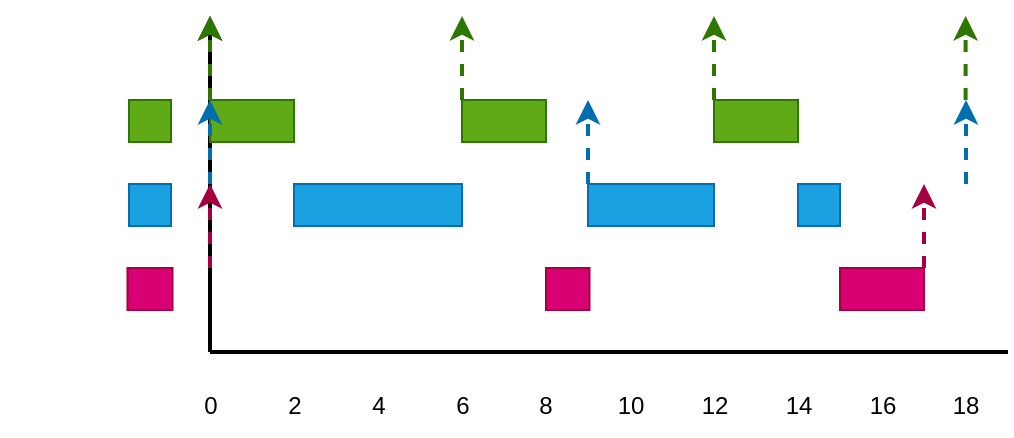 <mxfile>
    <diagram id="2Uu6G821-9Wza9XmK5AW" name="Página-1">
        <mxGraphModel dx="957" dy="592" grid="1" gridSize="21" guides="1" tooltips="1" connect="1" arrows="1" fold="1" page="1" pageScale="1" pageWidth="1169" pageHeight="827" background="none" math="0" shadow="0">
            <root>
                <mxCell id="0"/>
                <mxCell id="1" parent="0"/>
                <mxCell id="43" value="" style="edgeStyle=none;jumpSize=13;html=1;strokeWidth=2;startSize=6;" parent="1" edge="1">
                    <mxGeometry relative="1" as="geometry">
                        <mxPoint x="273" y="209.5" as="sourcePoint"/>
                        <mxPoint x="273" y="209.5" as="targetPoint"/>
                    </mxGeometry>
                </mxCell>
                <mxCell id="15" value="" style="endArrow=none;html=1;jumpSize=13;startSize=6;strokeWidth=2;" parent="1" edge="1">
                    <mxGeometry width="50" height="50" relative="1" as="geometry">
                        <mxPoint x="168" y="252" as="sourcePoint"/>
                        <mxPoint x="567" y="252" as="targetPoint"/>
                    </mxGeometry>
                </mxCell>
                <mxCell id="17" value="" style="endArrow=classic;html=1;strokeWidth=2;" parent="1" edge="1">
                    <mxGeometry width="50" height="50" relative="1" as="geometry">
                        <mxPoint x="168" y="252" as="sourcePoint"/>
                        <mxPoint x="168" y="84" as="targetPoint"/>
                    </mxGeometry>
                </mxCell>
                <mxCell id="36" value="0" style="text;html=1;strokeColor=none;fillColor=none;align=center;verticalAlign=middle;whiteSpace=wrap;rounded=0;" parent="1" vertex="1">
                    <mxGeometry x="157.5" y="264" width="21" height="30" as="geometry"/>
                </mxCell>
                <mxCell id="38" value="2" style="text;html=1;strokeColor=none;fillColor=none;align=center;verticalAlign=middle;whiteSpace=wrap;rounded=0;" parent="1" vertex="1">
                    <mxGeometry x="199.5" y="264" width="21" height="30" as="geometry"/>
                </mxCell>
                <mxCell id="39" value="10" style="text;html=1;strokeColor=none;fillColor=none;align=center;verticalAlign=middle;whiteSpace=wrap;rounded=0;" parent="1" vertex="1">
                    <mxGeometry x="367.5" y="264" width="21" height="30" as="geometry"/>
                </mxCell>
                <mxCell id="40" value="16" style="text;html=1;strokeColor=none;fillColor=none;align=center;verticalAlign=middle;whiteSpace=wrap;rounded=0;" parent="1" vertex="1">
                    <mxGeometry x="493.5" y="264" width="21" height="30" as="geometry"/>
                </mxCell>
                <mxCell id="41" value="18" style="text;html=1;strokeColor=none;fillColor=none;align=center;verticalAlign=middle;whiteSpace=wrap;rounded=0;" parent="1" vertex="1">
                    <mxGeometry x="525" y="264" width="42" height="30" as="geometry"/>
                </mxCell>
                <mxCell id="45" value="" style="rounded=0;whiteSpace=wrap;html=1;fillColor=#60a917;fontColor=#ffffff;strokeColor=#2D7600;" parent="1" vertex="1">
                    <mxGeometry x="127.5" y="126" width="21" height="21" as="geometry"/>
                </mxCell>
                <mxCell id="46" value="" style="rounded=0;whiteSpace=wrap;html=1;fillColor=#d80073;fontColor=#ffffff;strokeColor=#A50040;" parent="1" vertex="1">
                    <mxGeometry x="126.75" y="210" width="22.5" height="21" as="geometry"/>
                </mxCell>
                <mxCell id="47" value="" style="rounded=0;whiteSpace=wrap;html=1;fillColor=#1ba1e2;fontColor=#ffffff;strokeColor=#006EAF;" parent="1" vertex="1">
                    <mxGeometry x="127.5" y="168" width="21" height="21" as="geometry"/>
                </mxCell>
                <mxCell id="50" value="&lt;font color=&quot;#ffffff&quot;&gt;&lt;span style=&quot;font-family: -apple-system, BlinkMacSystemFont, &amp;quot;Segoe WPC&amp;quot;, &amp;quot;Segoe UI&amp;quot;, system-ui, Ubuntu, &amp;quot;Droid Sans&amp;quot;, sans-serif; font-size: 14px;&quot;&gt;τ&lt;/span&gt;1&lt;/font&gt;" style="text;html=1;strokeColor=none;fillColor=none;align=center;verticalAlign=middle;whiteSpace=wrap;rounded=0;" parent="1" vertex="1">
                    <mxGeometry x="63" y="121.5" width="60" height="30" as="geometry"/>
                </mxCell>
                <mxCell id="51" value="&lt;font color=&quot;#ffffff&quot;&gt;&lt;span style=&quot;font-family: -apple-system, BlinkMacSystemFont, &amp;quot;Segoe WPC&amp;quot;, &amp;quot;Segoe UI&amp;quot;, system-ui, Ubuntu, &amp;quot;Droid Sans&amp;quot;, sans-serif; font-size: 14px;&quot;&gt;τ&lt;/span&gt;2&lt;/font&gt;" style="text;html=1;strokeColor=none;fillColor=none;align=center;verticalAlign=middle;whiteSpace=wrap;rounded=0;" parent="1" vertex="1">
                    <mxGeometry x="63" y="163.5" width="60" height="30" as="geometry"/>
                </mxCell>
                <mxCell id="52" value="&lt;font color=&quot;#ffffff&quot;&gt;&lt;span style=&quot;font-family: -apple-system, BlinkMacSystemFont, &amp;quot;Segoe WPC&amp;quot;, &amp;quot;Segoe UI&amp;quot;, system-ui, Ubuntu, &amp;quot;Droid Sans&amp;quot;, sans-serif; font-size: 14px;&quot;&gt;τ&lt;/span&gt;3&lt;/font&gt;" style="text;html=1;strokeColor=none;fillColor=none;align=center;verticalAlign=middle;whiteSpace=wrap;rounded=0;" parent="1" vertex="1">
                    <mxGeometry x="63" y="205.5" width="60" height="30" as="geometry"/>
                </mxCell>
                <mxCell id="83" value="" style="rounded=0;whiteSpace=wrap;html=1;fillColor=#60a917;fontColor=#ffffff;strokeColor=#2D7600;" vertex="1" parent="1">
                    <mxGeometry x="168" y="126" width="42" height="21" as="geometry"/>
                </mxCell>
                <mxCell id="84" value="" style="rounded=0;whiteSpace=wrap;html=1;fillColor=#1ba1e2;fontColor=#ffffff;strokeColor=#006EAF;" vertex="1" parent="1">
                    <mxGeometry x="210" y="168" width="84" height="21" as="geometry"/>
                </mxCell>
                <mxCell id="85" value="" style="rounded=0;whiteSpace=wrap;html=1;fillColor=#d80073;fontColor=#ffffff;strokeColor=#A50040;" vertex="1" parent="1">
                    <mxGeometry x="336" y="210" width="21.75" height="21" as="geometry"/>
                </mxCell>
                <mxCell id="86" value="" style="rounded=0;whiteSpace=wrap;html=1;fillColor=#60a917;fontColor=#ffffff;strokeColor=#2D7600;" vertex="1" parent="1">
                    <mxGeometry x="294" y="126" width="42" height="21" as="geometry"/>
                </mxCell>
                <mxCell id="87" value="" style="rounded=0;whiteSpace=wrap;html=1;fillColor=#60a917;fontColor=#ffffff;strokeColor=#2D7600;" vertex="1" parent="1">
                    <mxGeometry x="420" y="126" width="42" height="21" as="geometry"/>
                </mxCell>
                <mxCell id="89" value="" style="rounded=0;whiteSpace=wrap;html=1;fillColor=#1ba1e2;fontColor=#ffffff;strokeColor=#006EAF;" vertex="1" parent="1">
                    <mxGeometry x="357" y="168" width="63" height="21" as="geometry"/>
                </mxCell>
                <mxCell id="90" value="" style="rounded=0;whiteSpace=wrap;html=1;fillColor=#1ba1e2;fontColor=#ffffff;strokeColor=#006EAF;" vertex="1" parent="1">
                    <mxGeometry x="462" y="168" width="21" height="21" as="geometry"/>
                </mxCell>
                <mxCell id="91" value="" style="rounded=0;whiteSpace=wrap;html=1;fillColor=#d80073;fontColor=#ffffff;strokeColor=#A50040;" vertex="1" parent="1">
                    <mxGeometry x="483" y="210" width="42" height="21" as="geometry"/>
                </mxCell>
                <mxCell id="93" value="4" style="text;html=1;strokeColor=none;fillColor=none;align=center;verticalAlign=middle;whiteSpace=wrap;rounded=0;" vertex="1" parent="1">
                    <mxGeometry x="241.5" y="264" width="21" height="30" as="geometry"/>
                </mxCell>
                <mxCell id="94" value="6" style="text;html=1;strokeColor=none;fillColor=none;align=center;verticalAlign=middle;whiteSpace=wrap;rounded=0;" vertex="1" parent="1">
                    <mxGeometry x="283.5" y="264" width="21" height="30" as="geometry"/>
                </mxCell>
                <mxCell id="95" value="8" style="text;html=1;strokeColor=none;fillColor=none;align=center;verticalAlign=middle;whiteSpace=wrap;rounded=0;" vertex="1" parent="1">
                    <mxGeometry x="315" y="264" width="42" height="30" as="geometry"/>
                </mxCell>
                <mxCell id="97" value="12" style="text;html=1;strokeColor=none;fillColor=none;align=center;verticalAlign=middle;whiteSpace=wrap;rounded=0;" vertex="1" parent="1">
                    <mxGeometry x="409.5" y="264" width="21" height="30" as="geometry"/>
                </mxCell>
                <mxCell id="98" value="14" style="text;html=1;strokeColor=none;fillColor=none;align=center;verticalAlign=middle;whiteSpace=wrap;rounded=0;" vertex="1" parent="1">
                    <mxGeometry x="451.5" y="264" width="21" height="30" as="geometry"/>
                </mxCell>
                <mxCell id="106" value="" style="endArrow=classic;html=1;rounded=1;strokeWidth=2;endSize=6;sourcePerimeterSpacing=0;targetPerimeterSpacing=0;jumpSize=6;dashed=1;fillColor=#60a917;strokeColor=#2D7600;exitX=0;exitY=0;exitDx=0;exitDy=0;" edge="1" parent="1" source="87">
                    <mxGeometry width="50" height="50" relative="1" as="geometry">
                        <mxPoint x="412" y="121.5" as="sourcePoint"/>
                        <mxPoint x="420" y="84" as="targetPoint"/>
                    </mxGeometry>
                </mxCell>
                <mxCell id="108" value="" style="endArrow=classic;html=1;rounded=1;strokeWidth=2;endSize=6;sourcePerimeterSpacing=0;targetPerimeterSpacing=0;jumpSize=6;dashed=1;fillColor=#60a917;strokeColor=#2D7600;" edge="1" parent="1">
                    <mxGeometry width="50" height="50" relative="1" as="geometry">
                        <mxPoint x="294" y="126" as="sourcePoint"/>
                        <mxPoint x="294" y="84" as="targetPoint"/>
                    </mxGeometry>
                </mxCell>
                <mxCell id="109" value="" style="endArrow=classic;html=1;rounded=1;strokeWidth=2;endSize=6;sourcePerimeterSpacing=0;targetPerimeterSpacing=0;jumpSize=6;dashed=1;fillColor=#60a917;strokeColor=#2D7600;exitX=0;exitY=0;exitDx=0;exitDy=0;" edge="1" parent="1" source="83">
                    <mxGeometry width="50" height="50" relative="1" as="geometry">
                        <mxPoint x="315.0" y="147" as="sourcePoint"/>
                        <mxPoint x="168" y="84" as="targetPoint"/>
                    </mxGeometry>
                </mxCell>
                <mxCell id="110" value="" style="endArrow=classic;html=1;rounded=1;strokeWidth=2;endSize=6;sourcePerimeterSpacing=0;targetPerimeterSpacing=0;jumpSize=6;dashed=1;fillColor=#1ba1e2;strokeColor=#006EAF;exitX=0;exitY=0;exitDx=0;exitDy=0;" edge="1" parent="1">
                    <mxGeometry width="50" height="50" relative="1" as="geometry">
                        <mxPoint x="168" y="168" as="sourcePoint"/>
                        <mxPoint x="168" y="126" as="targetPoint"/>
                    </mxGeometry>
                </mxCell>
                <mxCell id="111" value="" style="endArrow=classic;html=1;rounded=1;strokeWidth=2;endSize=6;sourcePerimeterSpacing=0;targetPerimeterSpacing=0;jumpSize=6;dashed=1;fillColor=#1ba1e2;strokeColor=#006EAF;exitX=0;exitY=0;exitDx=0;exitDy=0;" edge="1" parent="1" source="89">
                    <mxGeometry width="50" height="50" relative="1" as="geometry">
                        <mxPoint x="357.75" y="147" as="sourcePoint"/>
                        <mxPoint x="357" y="126" as="targetPoint"/>
                    </mxGeometry>
                </mxCell>
                <mxCell id="112" value="" style="endArrow=classic;html=1;rounded=1;strokeWidth=2;endSize=6;sourcePerimeterSpacing=0;targetPerimeterSpacing=0;jumpSize=6;dashed=1;fillColor=#1ba1e2;strokeColor=#006EAF;" edge="1" parent="1">
                    <mxGeometry width="50" height="50" relative="1" as="geometry">
                        <mxPoint x="546" y="168" as="sourcePoint"/>
                        <mxPoint x="546" y="126" as="targetPoint"/>
                    </mxGeometry>
                </mxCell>
                <mxCell id="113" value="" style="endArrow=classic;html=1;rounded=1;strokeWidth=2;endSize=6;sourcePerimeterSpacing=0;targetPerimeterSpacing=0;jumpSize=6;dashed=1;fillColor=#d80073;strokeColor=#A50040;" edge="1" parent="1">
                    <mxGeometry width="50" height="50" relative="1" as="geometry">
                        <mxPoint x="168" y="210" as="sourcePoint"/>
                        <mxPoint x="168" y="168" as="targetPoint"/>
                    </mxGeometry>
                </mxCell>
                <mxCell id="114" value="" style="endArrow=classic;html=1;rounded=1;strokeWidth=2;endSize=6;sourcePerimeterSpacing=0;targetPerimeterSpacing=0;jumpSize=6;dashed=1;fillColor=#d80073;strokeColor=#A50040;exitX=1;exitY=0;exitDx=0;exitDy=0;" edge="1" parent="1" source="91">
                    <mxGeometry width="50" height="50" relative="1" as="geometry">
                        <mxPoint x="525" y="193.5" as="sourcePoint"/>
                        <mxPoint x="525" y="168" as="targetPoint"/>
                    </mxGeometry>
                </mxCell>
                <mxCell id="115" value="" style="endArrow=classic;html=1;rounded=1;strokeWidth=2;endSize=6;sourcePerimeterSpacing=0;targetPerimeterSpacing=0;jumpSize=6;dashed=1;fillColor=#60a917;strokeColor=#2D7600;exitX=0;exitY=0;exitDx=0;exitDy=0;" edge="1" parent="1">
                    <mxGeometry width="50" height="50" relative="1" as="geometry">
                        <mxPoint x="545.8" y="126" as="sourcePoint"/>
                        <mxPoint x="545.8" y="84" as="targetPoint"/>
                    </mxGeometry>
                </mxCell>
            </root>
        </mxGraphModel>
    </diagram>
</mxfile>